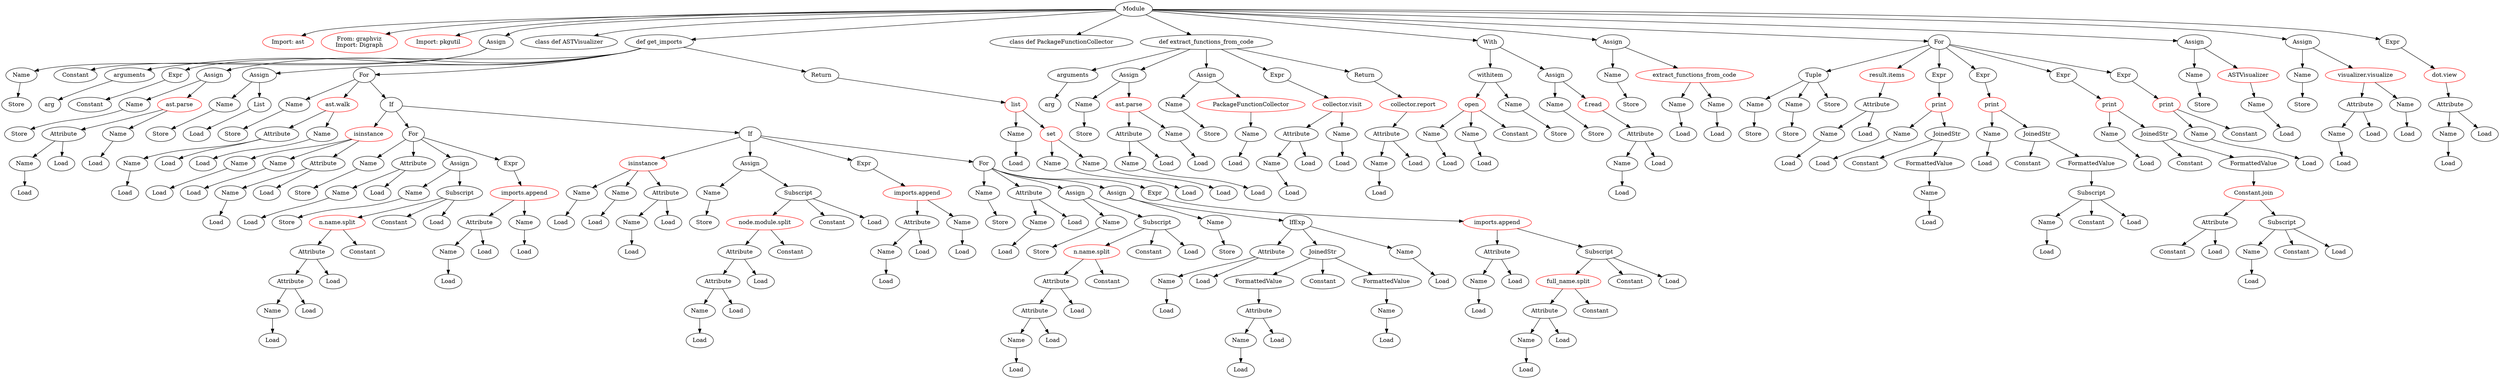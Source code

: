 digraph {
	node1 [label=Module]
	node2 [label="Import: ast" color=red]
	node1 -> node2
	node3 [label="From: graphviz
Import: Digraph" color=red]
	node1 -> node3
	node4 [label="Import: pkgutil" color=red]
	node1 -> node4
	node5 [label=Assign]
	node6 [label=Name]
	node7 [label=Store]
	node6 -> node7
	node5 -> node6
	node8 [label=Constant]
	node5 -> node8
	node1 -> node5
	node9 [label="class def ASTVisualizer"]
	node1 -> node9
	node10 [label="def get_imports"]
	node11 [label=arguments]
	node12 [label=arg]
	node11 -> node12
	node10 -> node11
	node13 [label=Expr]
	node14 [label=Constant]
	node13 -> node14
	node10 -> node13
	node15 [label=Assign]
	node16 [label=Name]
	node17 [label=Store]
	node16 -> node17
	node15 -> node16
	node18 [label="ast.parse" color=red]
	node19 [label=Attribute]
	node20 [label=Name]
	node21 [label=Load]
	node20 -> node21
	node19 -> node20
	node22 [label=Load]
	node19 -> node22
	node18 -> node19
	node23 [label=Name]
	node24 [label=Load]
	node23 -> node24
	node18 -> node23
	node15 -> node18
	node10 -> node15
	node25 [label=Assign]
	node26 [label=Name]
	node27 [label=Store]
	node26 -> node27
	node25 -> node26
	node28 [label=List]
	node29 [label=Load]
	node28 -> node29
	node25 -> node28
	node10 -> node25
	node30 [label=For]
	node31 [label=Name]
	node32 [label=Store]
	node31 -> node32
	node30 -> node31
	node33 [label="ast.walk" color=red]
	node34 [label=Attribute]
	node35 [label=Name]
	node36 [label=Load]
	node35 -> node36
	node34 -> node35
	node37 [label=Load]
	node34 -> node37
	node33 -> node34
	node38 [label=Name]
	node39 [label=Load]
	node38 -> node39
	node33 -> node38
	node30 -> node33
	node40 [label=If]
	node41 [label=isinstance color=red]
	node42 [label=Name]
	node43 [label=Load]
	node42 -> node43
	node41 -> node42
	node44 [label=Name]
	node45 [label=Load]
	node44 -> node45
	node41 -> node44
	node46 [label=Attribute]
	node47 [label=Name]
	node48 [label=Load]
	node47 -> node48
	node46 -> node47
	node49 [label=Load]
	node46 -> node49
	node41 -> node46
	node40 -> node41
	node50 [label=For]
	node51 [label=Name]
	node52 [label=Store]
	node51 -> node52
	node50 -> node51
	node53 [label=Attribute]
	node54 [label=Name]
	node55 [label=Load]
	node54 -> node55
	node53 -> node54
	node56 [label=Load]
	node53 -> node56
	node50 -> node53
	node57 [label=Assign]
	node58 [label=Name]
	node59 [label=Store]
	node58 -> node59
	node57 -> node58
	node60 [label=Subscript]
	node61 [label="n.name.split" color=red]
	node62 [label=Attribute]
	node63 [label=Attribute]
	node64 [label=Name]
	node65 [label=Load]
	node64 -> node65
	node63 -> node64
	node66 [label=Load]
	node63 -> node66
	node62 -> node63
	node67 [label=Load]
	node62 -> node67
	node61 -> node62
	node68 [label=Constant]
	node61 -> node68
	node60 -> node61
	node69 [label=Constant]
	node60 -> node69
	node70 [label=Load]
	node60 -> node70
	node57 -> node60
	node50 -> node57
	node71 [label=Expr]
	node72 [label="imports.append" color=red]
	node73 [label=Attribute]
	node74 [label=Name]
	node75 [label=Load]
	node74 -> node75
	node73 -> node74
	node76 [label=Load]
	node73 -> node76
	node72 -> node73
	node77 [label=Name]
	node78 [label=Load]
	node77 -> node78
	node72 -> node77
	node71 -> node72
	node50 -> node71
	node40 -> node50
	node79 [label=If]
	node80 [label=isinstance color=red]
	node81 [label=Name]
	node82 [label=Load]
	node81 -> node82
	node80 -> node81
	node83 [label=Name]
	node84 [label=Load]
	node83 -> node84
	node80 -> node83
	node85 [label=Attribute]
	node86 [label=Name]
	node87 [label=Load]
	node86 -> node87
	node85 -> node86
	node88 [label=Load]
	node85 -> node88
	node80 -> node85
	node79 -> node80
	node89 [label=Assign]
	node90 [label=Name]
	node91 [label=Store]
	node90 -> node91
	node89 -> node90
	node92 [label=Subscript]
	node93 [label="node.module.split" color=red]
	node94 [label=Attribute]
	node95 [label=Attribute]
	node96 [label=Name]
	node97 [label=Load]
	node96 -> node97
	node95 -> node96
	node98 [label=Load]
	node95 -> node98
	node94 -> node95
	node99 [label=Load]
	node94 -> node99
	node93 -> node94
	node100 [label=Constant]
	node93 -> node100
	node92 -> node93
	node101 [label=Constant]
	node92 -> node101
	node102 [label=Load]
	node92 -> node102
	node89 -> node92
	node79 -> node89
	node103 [label=Expr]
	node104 [label="imports.append" color=red]
	node105 [label=Attribute]
	node106 [label=Name]
	node107 [label=Load]
	node106 -> node107
	node105 -> node106
	node108 [label=Load]
	node105 -> node108
	node104 -> node105
	node109 [label=Name]
	node110 [label=Load]
	node109 -> node110
	node104 -> node109
	node103 -> node104
	node79 -> node103
	node111 [label=For]
	node112 [label=Name]
	node113 [label=Store]
	node112 -> node113
	node111 -> node112
	node114 [label=Attribute]
	node115 [label=Name]
	node116 [label=Load]
	node115 -> node116
	node114 -> node115
	node117 [label=Load]
	node114 -> node117
	node111 -> node114
	node118 [label=Assign]
	node119 [label=Name]
	node120 [label=Store]
	node119 -> node120
	node118 -> node119
	node121 [label=Subscript]
	node122 [label="n.name.split" color=red]
	node123 [label=Attribute]
	node124 [label=Attribute]
	node125 [label=Name]
	node126 [label=Load]
	node125 -> node126
	node124 -> node125
	node127 [label=Load]
	node124 -> node127
	node123 -> node124
	node128 [label=Load]
	node123 -> node128
	node122 -> node123
	node129 [label=Constant]
	node122 -> node129
	node121 -> node122
	node130 [label=Constant]
	node121 -> node130
	node131 [label=Load]
	node121 -> node131
	node118 -> node121
	node111 -> node118
	node132 [label=Assign]
	node133 [label=Name]
	node134 [label=Store]
	node133 -> node134
	node132 -> node133
	node135 [label=IfExp]
	node136 [label=Attribute]
	node137 [label=Name]
	node138 [label=Load]
	node137 -> node138
	node136 -> node137
	node139 [label=Load]
	node136 -> node139
	node135 -> node136
	node140 [label=JoinedStr]
	node141 [label=FormattedValue]
	node142 [label=Attribute]
	node143 [label=Name]
	node144 [label=Load]
	node143 -> node144
	node142 -> node143
	node145 [label=Load]
	node142 -> node145
	node141 -> node142
	node140 -> node141
	node146 [label=Constant]
	node140 -> node146
	node147 [label=FormattedValue]
	node148 [label=Name]
	node149 [label=Load]
	node148 -> node149
	node147 -> node148
	node140 -> node147
	node135 -> node140
	node150 [label=Name]
	node151 [label=Load]
	node150 -> node151
	node135 -> node150
	node132 -> node135
	node111 -> node132
	node152 [label=Expr]
	node153 [label="imports.append" color=red]
	node154 [label=Attribute]
	node155 [label=Name]
	node156 [label=Load]
	node155 -> node156
	node154 -> node155
	node157 [label=Load]
	node154 -> node157
	node153 -> node154
	node158 [label=Subscript]
	node159 [label="full_name.split" color=red]
	node160 [label=Attribute]
	node161 [label=Name]
	node162 [label=Load]
	node161 -> node162
	node160 -> node161
	node163 [label=Load]
	node160 -> node163
	node159 -> node160
	node164 [label=Constant]
	node159 -> node164
	node158 -> node159
	node165 [label=Constant]
	node158 -> node165
	node166 [label=Load]
	node158 -> node166
	node153 -> node158
	node152 -> node153
	node111 -> node152
	node79 -> node111
	node40 -> node79
	node30 -> node40
	node10 -> node30
	node167 [label=Return]
	node168 [label=list color=red]
	node169 [label=Name]
	node170 [label=Load]
	node169 -> node170
	node168 -> node169
	node171 [label=set color=red]
	node172 [label=Name]
	node173 [label=Load]
	node172 -> node173
	node171 -> node172
	node174 [label=Name]
	node175 [label=Load]
	node174 -> node175
	node171 -> node174
	node168 -> node171
	node167 -> node168
	node10 -> node167
	node1 -> node10
	node176 [label="class def PackageFunctionCollector"]
	node1 -> node176
	node177 [label="def extract_functions_from_code"]
	node178 [label=arguments]
	node179 [label=arg]
	node178 -> node179
	node177 -> node178
	node180 [label=Assign]
	node181 [label=Name]
	node182 [label=Store]
	node181 -> node182
	node180 -> node181
	node183 [label="ast.parse" color=red]
	node184 [label=Attribute]
	node185 [label=Name]
	node186 [label=Load]
	node185 -> node186
	node184 -> node185
	node187 [label=Load]
	node184 -> node187
	node183 -> node184
	node188 [label=Name]
	node189 [label=Load]
	node188 -> node189
	node183 -> node188
	node180 -> node183
	node177 -> node180
	node190 [label=Assign]
	node191 [label=Name]
	node192 [label=Store]
	node191 -> node192
	node190 -> node191
	node193 [label=PackageFunctionCollector color=red]
	node194 [label=Name]
	node195 [label=Load]
	node194 -> node195
	node193 -> node194
	node190 -> node193
	node177 -> node190
	node196 [label=Expr]
	node197 [label="collector.visit" color=red]
	node198 [label=Attribute]
	node199 [label=Name]
	node200 [label=Load]
	node199 -> node200
	node198 -> node199
	node201 [label=Load]
	node198 -> node201
	node197 -> node198
	node202 [label=Name]
	node203 [label=Load]
	node202 -> node203
	node197 -> node202
	node196 -> node197
	node177 -> node196
	node204 [label=Return]
	node205 [label="collector.report" color=red]
	node206 [label=Attribute]
	node207 [label=Name]
	node208 [label=Load]
	node207 -> node208
	node206 -> node207
	node209 [label=Load]
	node206 -> node209
	node205 -> node206
	node204 -> node205
	node177 -> node204
	node1 -> node177
	node210 [label=With]
	node211 [label=withitem]
	node212 [label=open color=red]
	node213 [label=Name]
	node214 [label=Load]
	node213 -> node214
	node212 -> node213
	node215 [label=Name]
	node216 [label=Load]
	node215 -> node216
	node212 -> node215
	node217 [label=Constant]
	node212 -> node217
	node211 -> node212
	node218 [label=Name]
	node219 [label=Store]
	node218 -> node219
	node211 -> node218
	node210 -> node211
	node220 [label=Assign]
	node221 [label=Name]
	node222 [label=Store]
	node221 -> node222
	node220 -> node221
	node223 [label="f.read" color=red]
	node224 [label=Attribute]
	node225 [label=Name]
	node226 [label=Load]
	node225 -> node226
	node224 -> node225
	node227 [label=Load]
	node224 -> node227
	node223 -> node224
	node220 -> node223
	node210 -> node220
	node1 -> node210
	node228 [label=Assign]
	node229 [label=Name]
	node230 [label=Store]
	node229 -> node230
	node228 -> node229
	node231 [label=extract_functions_from_code color=red]
	node232 [label=Name]
	node233 [label=Load]
	node232 -> node233
	node231 -> node232
	node234 [label=Name]
	node235 [label=Load]
	node234 -> node235
	node231 -> node234
	node228 -> node231
	node1 -> node228
	node236 [label=For]
	node237 [label=Tuple]
	node238 [label=Name]
	node239 [label=Store]
	node238 -> node239
	node237 -> node238
	node240 [label=Name]
	node241 [label=Store]
	node240 -> node241
	node237 -> node240
	node242 [label=Store]
	node237 -> node242
	node236 -> node237
	node243 [label="result.items" color=red]
	node244 [label=Attribute]
	node245 [label=Name]
	node246 [label=Load]
	node245 -> node246
	node244 -> node245
	node247 [label=Load]
	node244 -> node247
	node243 -> node244
	node236 -> node243
	node248 [label=Expr]
	node249 [label=print color=red]
	node250 [label=Name]
	node251 [label=Load]
	node250 -> node251
	node249 -> node250
	node252 [label=JoinedStr]
	node253 [label=Constant]
	node252 -> node253
	node254 [label=FormattedValue]
	node255 [label=Name]
	node256 [label=Load]
	node255 -> node256
	node254 -> node255
	node252 -> node254
	node249 -> node252
	node248 -> node249
	node236 -> node248
	node257 [label=Expr]
	node258 [label=print color=red]
	node259 [label=Name]
	node260 [label=Load]
	node259 -> node260
	node258 -> node259
	node261 [label=JoinedStr]
	node262 [label=Constant]
	node261 -> node262
	node263 [label=FormattedValue]
	node264 [label=Subscript]
	node265 [label=Name]
	node266 [label=Load]
	node265 -> node266
	node264 -> node265
	node267 [label=Constant]
	node264 -> node267
	node268 [label=Load]
	node264 -> node268
	node263 -> node264
	node261 -> node263
	node258 -> node261
	node257 -> node258
	node236 -> node257
	node269 [label=Expr]
	node270 [label=print color=red]
	node271 [label=Name]
	node272 [label=Load]
	node271 -> node272
	node270 -> node271
	node273 [label=JoinedStr]
	node274 [label=Constant]
	node273 -> node274
	node275 [label=FormattedValue]
	node276 [label="Constant.join" color=red]
	node277 [label=Attribute]
	node278 [label=Constant]
	node277 -> node278
	node279 [label=Load]
	node277 -> node279
	node276 -> node277
	node280 [label=Subscript]
	node281 [label=Name]
	node282 [label=Load]
	node281 -> node282
	node280 -> node281
	node283 [label=Constant]
	node280 -> node283
	node284 [label=Load]
	node280 -> node284
	node276 -> node280
	node275 -> node276
	node273 -> node275
	node270 -> node273
	node269 -> node270
	node236 -> node269
	node285 [label=Expr]
	node286 [label=print color=red]
	node287 [label=Name]
	node288 [label=Load]
	node287 -> node288
	node286 -> node287
	node289 [label=Constant]
	node286 -> node289
	node285 -> node286
	node236 -> node285
	node1 -> node236
	node290 [label=Assign]
	node291 [label=Name]
	node292 [label=Store]
	node291 -> node292
	node290 -> node291
	node293 [label=ASTVisualizer color=red]
	node294 [label=Name]
	node295 [label=Load]
	node294 -> node295
	node293 -> node294
	node290 -> node293
	node1 -> node290
	node296 [label=Assign]
	node297 [label=Name]
	node298 [label=Store]
	node297 -> node298
	node296 -> node297
	node299 [label="visualizer.visualize" color=red]
	node300 [label=Attribute]
	node301 [label=Name]
	node302 [label=Load]
	node301 -> node302
	node300 -> node301
	node303 [label=Load]
	node300 -> node303
	node299 -> node300
	node304 [label=Name]
	node305 [label=Load]
	node304 -> node305
	node299 -> node304
	node296 -> node299
	node1 -> node296
	node306 [label=Expr]
	node307 [label="dot.view" color=red]
	node308 [label=Attribute]
	node309 [label=Name]
	node310 [label=Load]
	node309 -> node310
	node308 -> node309
	node311 [label=Load]
	node308 -> node311
	node307 -> node308
	node306 -> node307
	node1 -> node306
}

